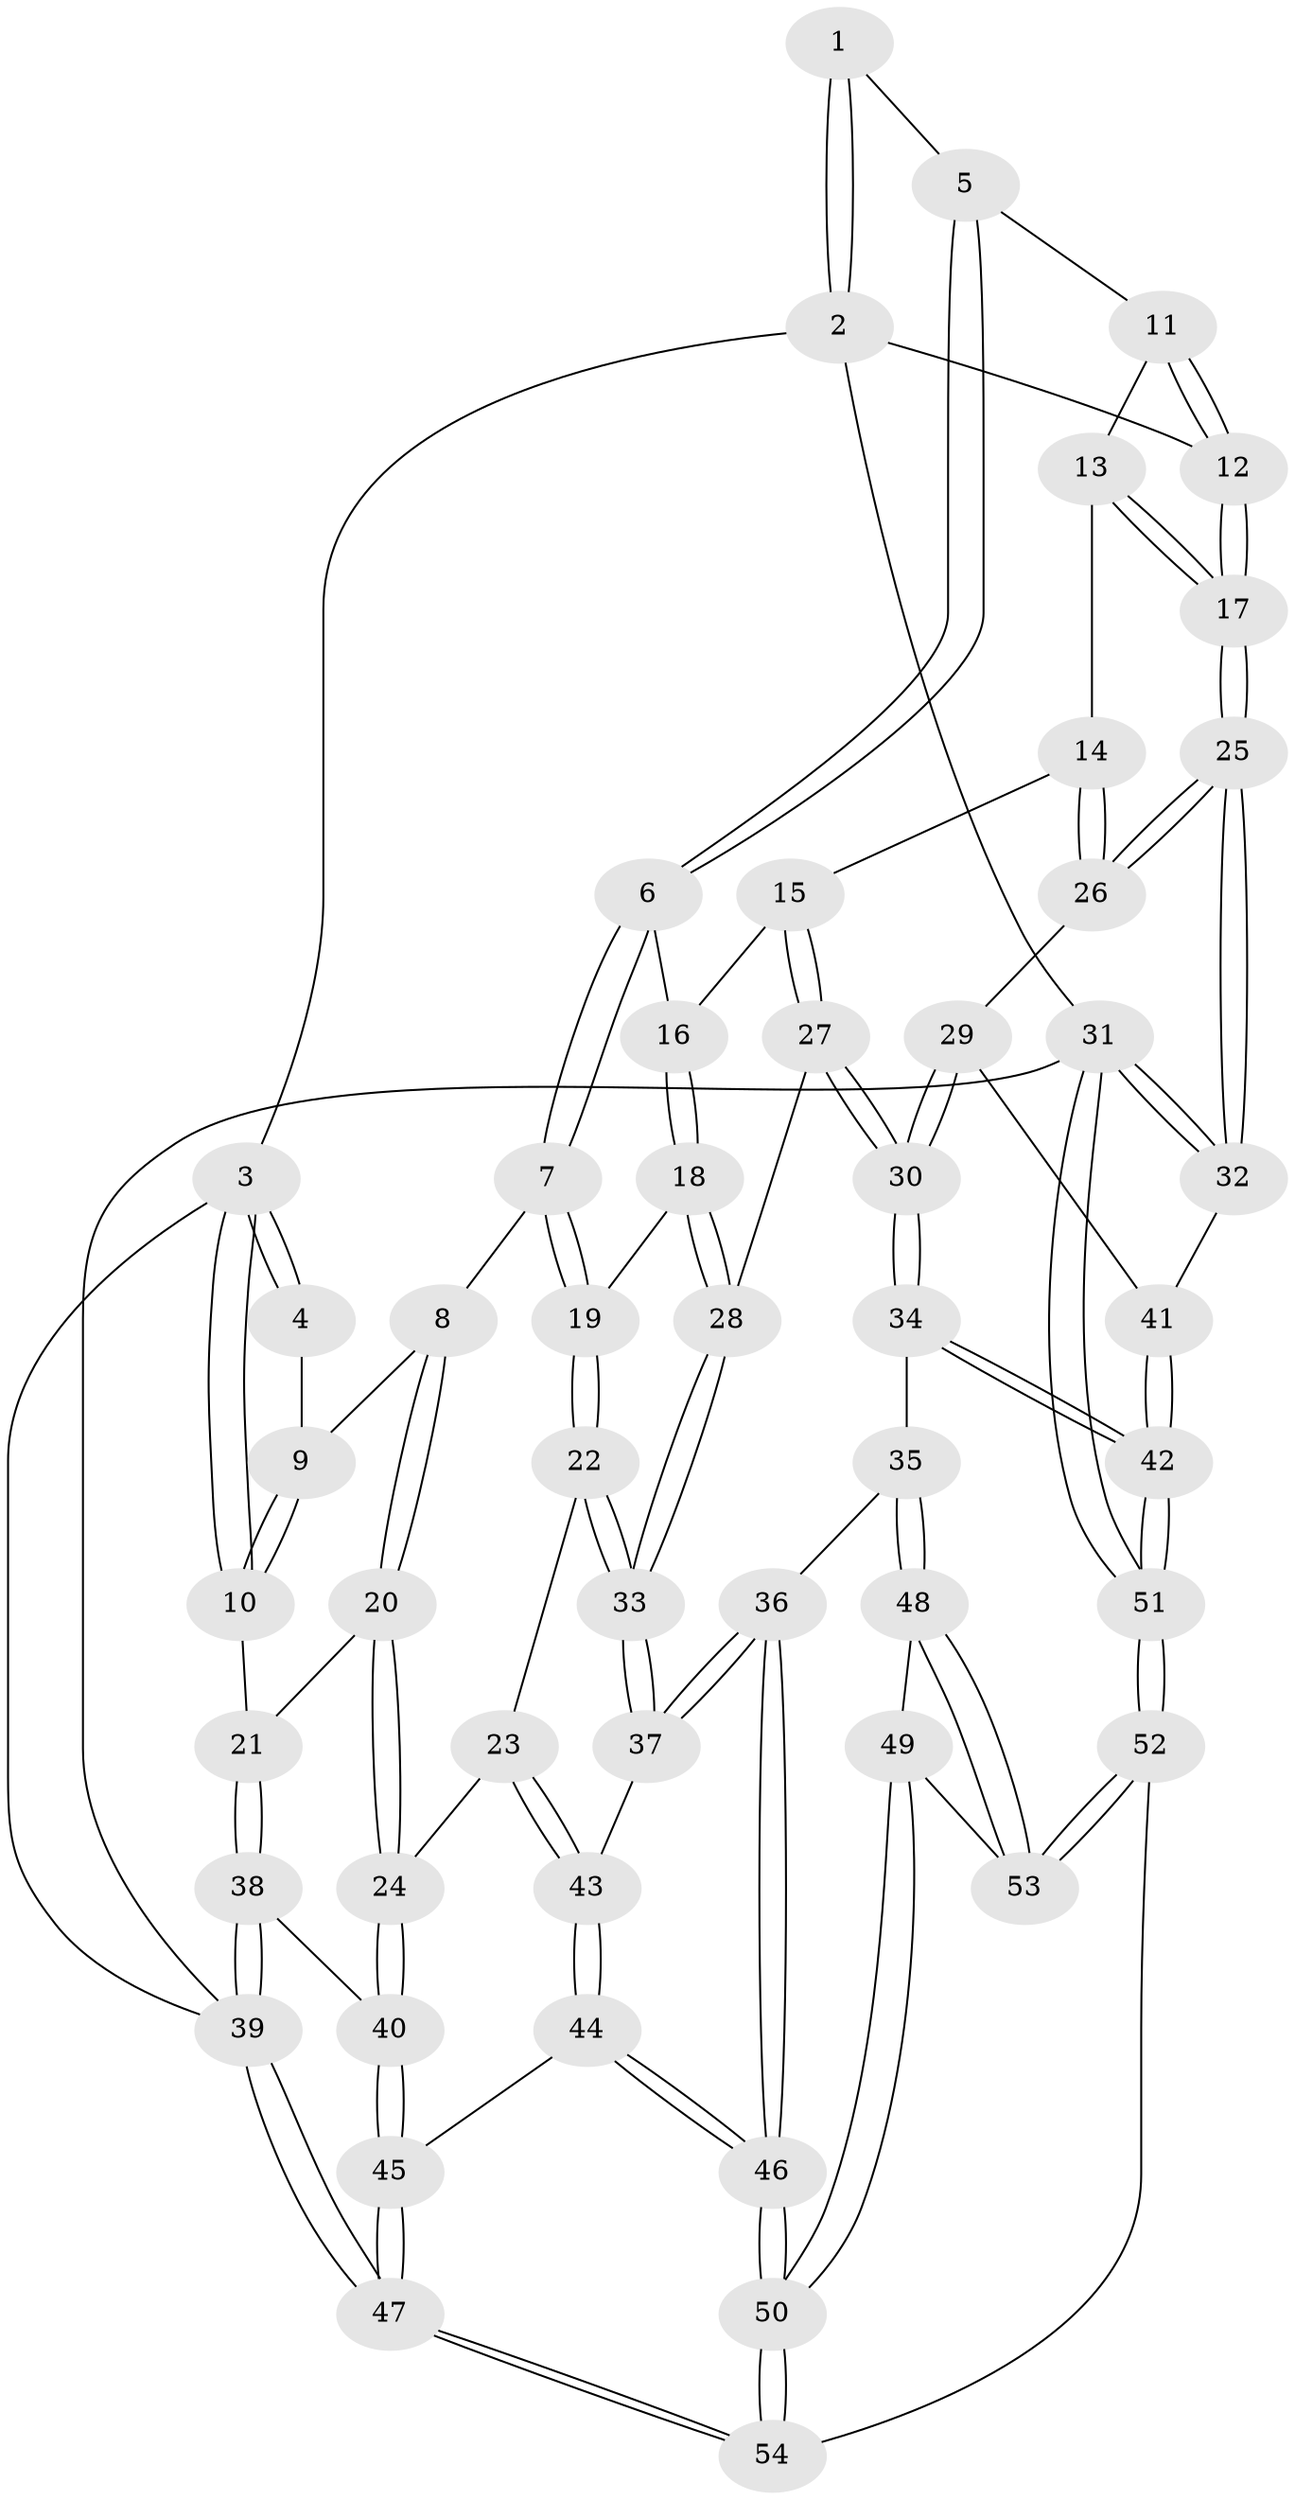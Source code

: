 // Generated by graph-tools (version 1.1) at 2025/27/03/09/25 03:27:09]
// undirected, 54 vertices, 132 edges
graph export_dot {
graph [start="1"]
  node [color=gray90,style=filled];
  1 [pos="+0.5125539452899246+0"];
  2 [pos="+1+0"];
  3 [pos="+0+0"];
  4 [pos="+0.14467690707712258+0"];
  5 [pos="+0.5439515633933628+0.12065634991724486"];
  6 [pos="+0.47322995731270484+0.19900535811583914"];
  7 [pos="+0.307178655709421+0.249431693316143"];
  8 [pos="+0.22606002166946398+0.23048882913420016"];
  9 [pos="+0.1853801315068124+0.11638707516935637"];
  10 [pos="+0+0.15915233173078683"];
  11 [pos="+0.6310343935529272+0.14952093389264753"];
  12 [pos="+1+0"];
  13 [pos="+0.7408818225581686+0.26083681718498924"];
  14 [pos="+0.739899262675994+0.34306974481630065"];
  15 [pos="+0.7136314452886183+0.36700508051125247"];
  16 [pos="+0.5226964139856095+0.3202560350073772"];
  17 [pos="+1+0.0805286690838799"];
  18 [pos="+0.5298942931824663+0.3956515407413478"];
  19 [pos="+0.3657321358227877+0.4831022038972536"];
  20 [pos="+0.0813610625637145+0.3529893086077699"];
  21 [pos="+0+0.3584255254414386"];
  22 [pos="+0.36203284839984695+0.509462498202123"];
  23 [pos="+0.24751683608425418+0.5855168672956144"];
  24 [pos="+0.18881426562467157+0.5881932664793053"];
  25 [pos="+1+0.33698255198360927"];
  26 [pos="+0.9198902949713103+0.46507671942012185"];
  27 [pos="+0.6272706808094346+0.5166464102093705"];
  28 [pos="+0.6222815013477357+0.5174399489512671"];
  29 [pos="+0.8729190427570411+0.5342524610212033"];
  30 [pos="+0.79000186814969+0.5973997466068739"];
  31 [pos="+1+1"];
  32 [pos="+1+0.6503180868386038"];
  33 [pos="+0.5250814741217479+0.6074158467518432"];
  34 [pos="+0.7853321090966594+0.7280977751877644"];
  35 [pos="+0.6224492592419353+0.7706647974401182"];
  36 [pos="+0.5622145384446853+0.7257485849222766"];
  37 [pos="+0.5223804302321783+0.6459461356517774"];
  38 [pos="+0+0.6084354585927538"];
  39 [pos="+0+1"];
  40 [pos="+0.13130287809202543+0.657619362907806"];
  41 [pos="+0.9482730301354403+0.6343609115520082"];
  42 [pos="+0.9751611744207241+0.9386944380887968"];
  43 [pos="+0.36080551288506746+0.7282616439070851"];
  44 [pos="+0.35006171088413185+0.7955086884840012"];
  45 [pos="+0.13803850175124188+0.7912377447426165"];
  46 [pos="+0.3965658588629276+0.8867333839373024"];
  47 [pos="+0+1"];
  48 [pos="+0.6221292438407018+0.7747725723950046"];
  49 [pos="+0.4945738578463585+0.9254310153226689"];
  50 [pos="+0.4003811732602536+0.9430353250234675"];
  51 [pos="+1+1"];
  52 [pos="+0.9667072633363542+1"];
  53 [pos="+0.6636904159471856+0.959513444551469"];
  54 [pos="+0.2606309606063745+1"];
  1 -- 2;
  1 -- 2;
  1 -- 5;
  2 -- 3;
  2 -- 12;
  2 -- 31;
  3 -- 4;
  3 -- 4;
  3 -- 10;
  3 -- 10;
  3 -- 39;
  4 -- 9;
  5 -- 6;
  5 -- 6;
  5 -- 11;
  6 -- 7;
  6 -- 7;
  6 -- 16;
  7 -- 8;
  7 -- 19;
  7 -- 19;
  8 -- 9;
  8 -- 20;
  8 -- 20;
  9 -- 10;
  9 -- 10;
  10 -- 21;
  11 -- 12;
  11 -- 12;
  11 -- 13;
  12 -- 17;
  12 -- 17;
  13 -- 14;
  13 -- 17;
  13 -- 17;
  14 -- 15;
  14 -- 26;
  14 -- 26;
  15 -- 16;
  15 -- 27;
  15 -- 27;
  16 -- 18;
  16 -- 18;
  17 -- 25;
  17 -- 25;
  18 -- 19;
  18 -- 28;
  18 -- 28;
  19 -- 22;
  19 -- 22;
  20 -- 21;
  20 -- 24;
  20 -- 24;
  21 -- 38;
  21 -- 38;
  22 -- 23;
  22 -- 33;
  22 -- 33;
  23 -- 24;
  23 -- 43;
  23 -- 43;
  24 -- 40;
  24 -- 40;
  25 -- 26;
  25 -- 26;
  25 -- 32;
  25 -- 32;
  26 -- 29;
  27 -- 28;
  27 -- 30;
  27 -- 30;
  28 -- 33;
  28 -- 33;
  29 -- 30;
  29 -- 30;
  29 -- 41;
  30 -- 34;
  30 -- 34;
  31 -- 32;
  31 -- 32;
  31 -- 51;
  31 -- 51;
  31 -- 39;
  32 -- 41;
  33 -- 37;
  33 -- 37;
  34 -- 35;
  34 -- 42;
  34 -- 42;
  35 -- 36;
  35 -- 48;
  35 -- 48;
  36 -- 37;
  36 -- 37;
  36 -- 46;
  36 -- 46;
  37 -- 43;
  38 -- 39;
  38 -- 39;
  38 -- 40;
  39 -- 47;
  39 -- 47;
  40 -- 45;
  40 -- 45;
  41 -- 42;
  41 -- 42;
  42 -- 51;
  42 -- 51;
  43 -- 44;
  43 -- 44;
  44 -- 45;
  44 -- 46;
  44 -- 46;
  45 -- 47;
  45 -- 47;
  46 -- 50;
  46 -- 50;
  47 -- 54;
  47 -- 54;
  48 -- 49;
  48 -- 53;
  48 -- 53;
  49 -- 50;
  49 -- 50;
  49 -- 53;
  50 -- 54;
  50 -- 54;
  51 -- 52;
  51 -- 52;
  52 -- 53;
  52 -- 53;
  52 -- 54;
}
